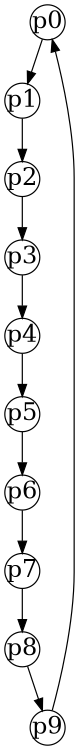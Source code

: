 digraph G {
  graph[bb="-2000,-2000,2000,2000",size="5,5"];
  node [width="0.4", height="0.4",fixedsize="true", fontsize="20"];
  p0 [pos="-75.128,295.955"];
  p1 [pos="-161.383,239.034"];
  p2 [pos="-190.115,139.799"];
  p3 [pos="-170.116,38.7763"];
  p4 [pos="-118.242,-49.7353"];
  p5 [pos="-29.2243,-100.275"];
  p6 [pos="55.6923,-40.9242"];
  p7 [pos="73.868,61.0486"];
  p8 [pos="61.5743,163.209"];
  p9 [pos="19.7572,256.787"];
  p0 -> p1[arrowsize = 1];
  p1 -> p2[arrowsize = 1];
  p2 -> p3[arrowsize = 1];
  p3 -> p4[arrowsize = 1];
  p4 -> p5[arrowsize = 1];
  p5 -> p6[arrowsize = 1];
  p6 -> p7[arrowsize = 1];
  p7 -> p8[arrowsize = 1];
  p8 -> p9[arrowsize = 1];
  p9 -> p0[arrowsize = 1];
}
